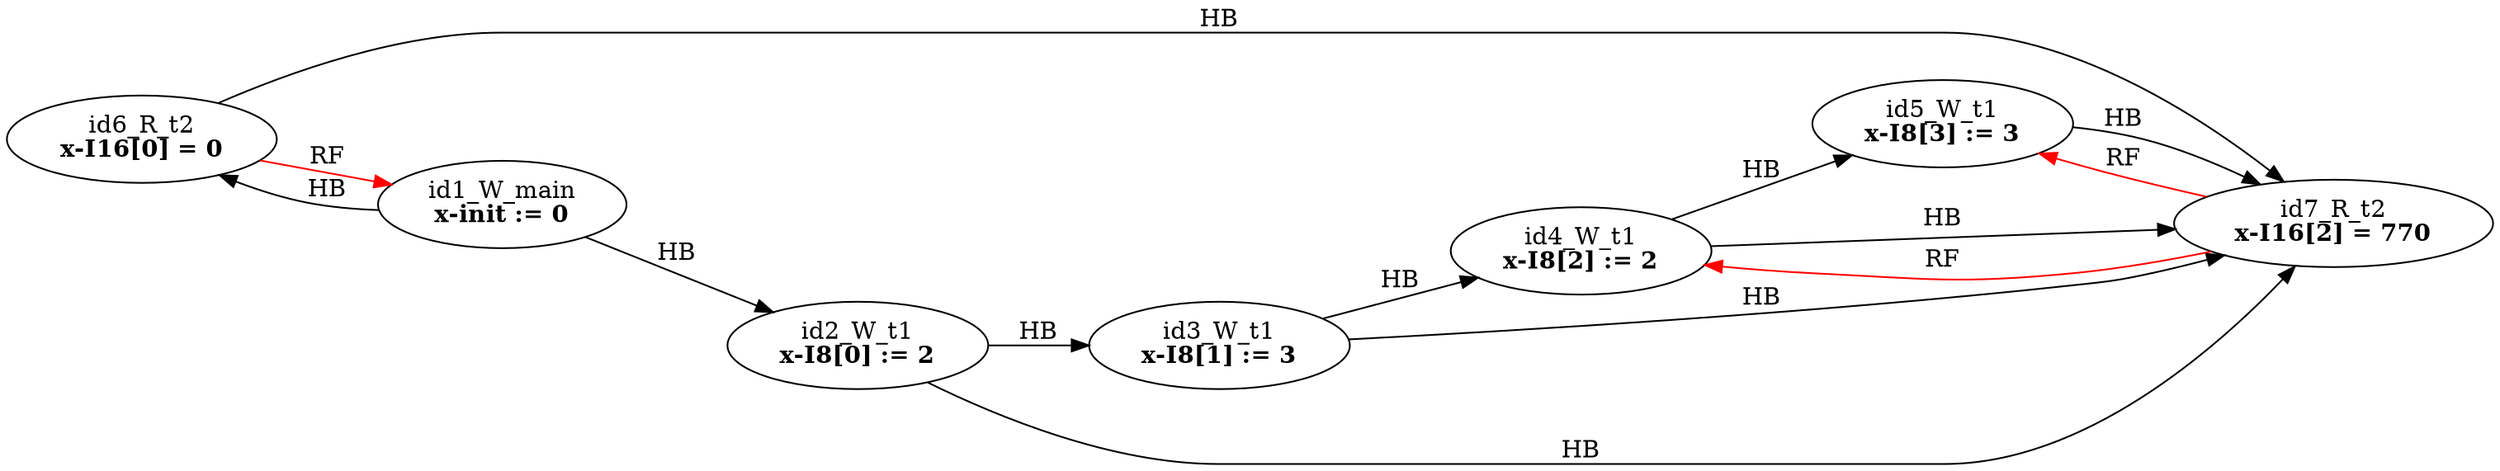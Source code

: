 digraph memory_model {
rankdir=LR;
splines=true; esep=0.5;
id2_W_t1 -> id3_W_t1 [label = "HB", color="black"];
id3_W_t1 -> id4_W_t1 [label = "HB", color="black"];
id4_W_t1 -> id5_W_t1 [label = "HB", color="black"];
id6_R_t2 -> id7_R_t2 [label = "HB", color="black"];
id1_W_main -> id2_W_t1 [label = "HB", color="black"];
id1_W_main -> id6_R_t2 [label = "HB", color="black"];
id2_W_t1 -> id7_R_t2 [label = "HB", color="black"];
id3_W_t1 -> id7_R_t2 [label = "HB", color="black"];
id4_W_t1 -> id7_R_t2 [label = "HB", color="black"];
id5_W_t1 -> id7_R_t2 [label = "HB", color="black"];
id6_R_t2 -> id1_W_main [label = "RF", color="red"];
id7_R_t2 -> id4_W_t1 [label = "RF", color="red"];
id7_R_t2 -> id5_W_t1 [label = "RF", color="red"];
id1_W_main [label=<id1_W_main<br/><B>x-init := 0</B>>, pos="2.5,8!"]
id2_W_t1 [label=<id2_W_t1<br/><B>x-I8[0] := 2</B>>, pos="0,6!"]
id3_W_t1 [label=<id3_W_t1<br/><B>x-I8[1] := 3</B>>, pos="0,4!"]
id4_W_t1 [label=<id4_W_t1<br/><B>x-I8[2] := 2</B>>, pos="0,2!"]
id5_W_t1 [label=<id5_W_t1<br/><B>x-I8[3] := 3</B>>, pos="0,0!"]
id6_R_t2 [label=<id6_R_t2<br/><B>x-I16[0] = 0</B>>, pos="5,6!"]
id7_R_t2 [label=<id7_R_t2<br/><B>x-I16[2] = 770</B>>, pos="5,4!"]
}